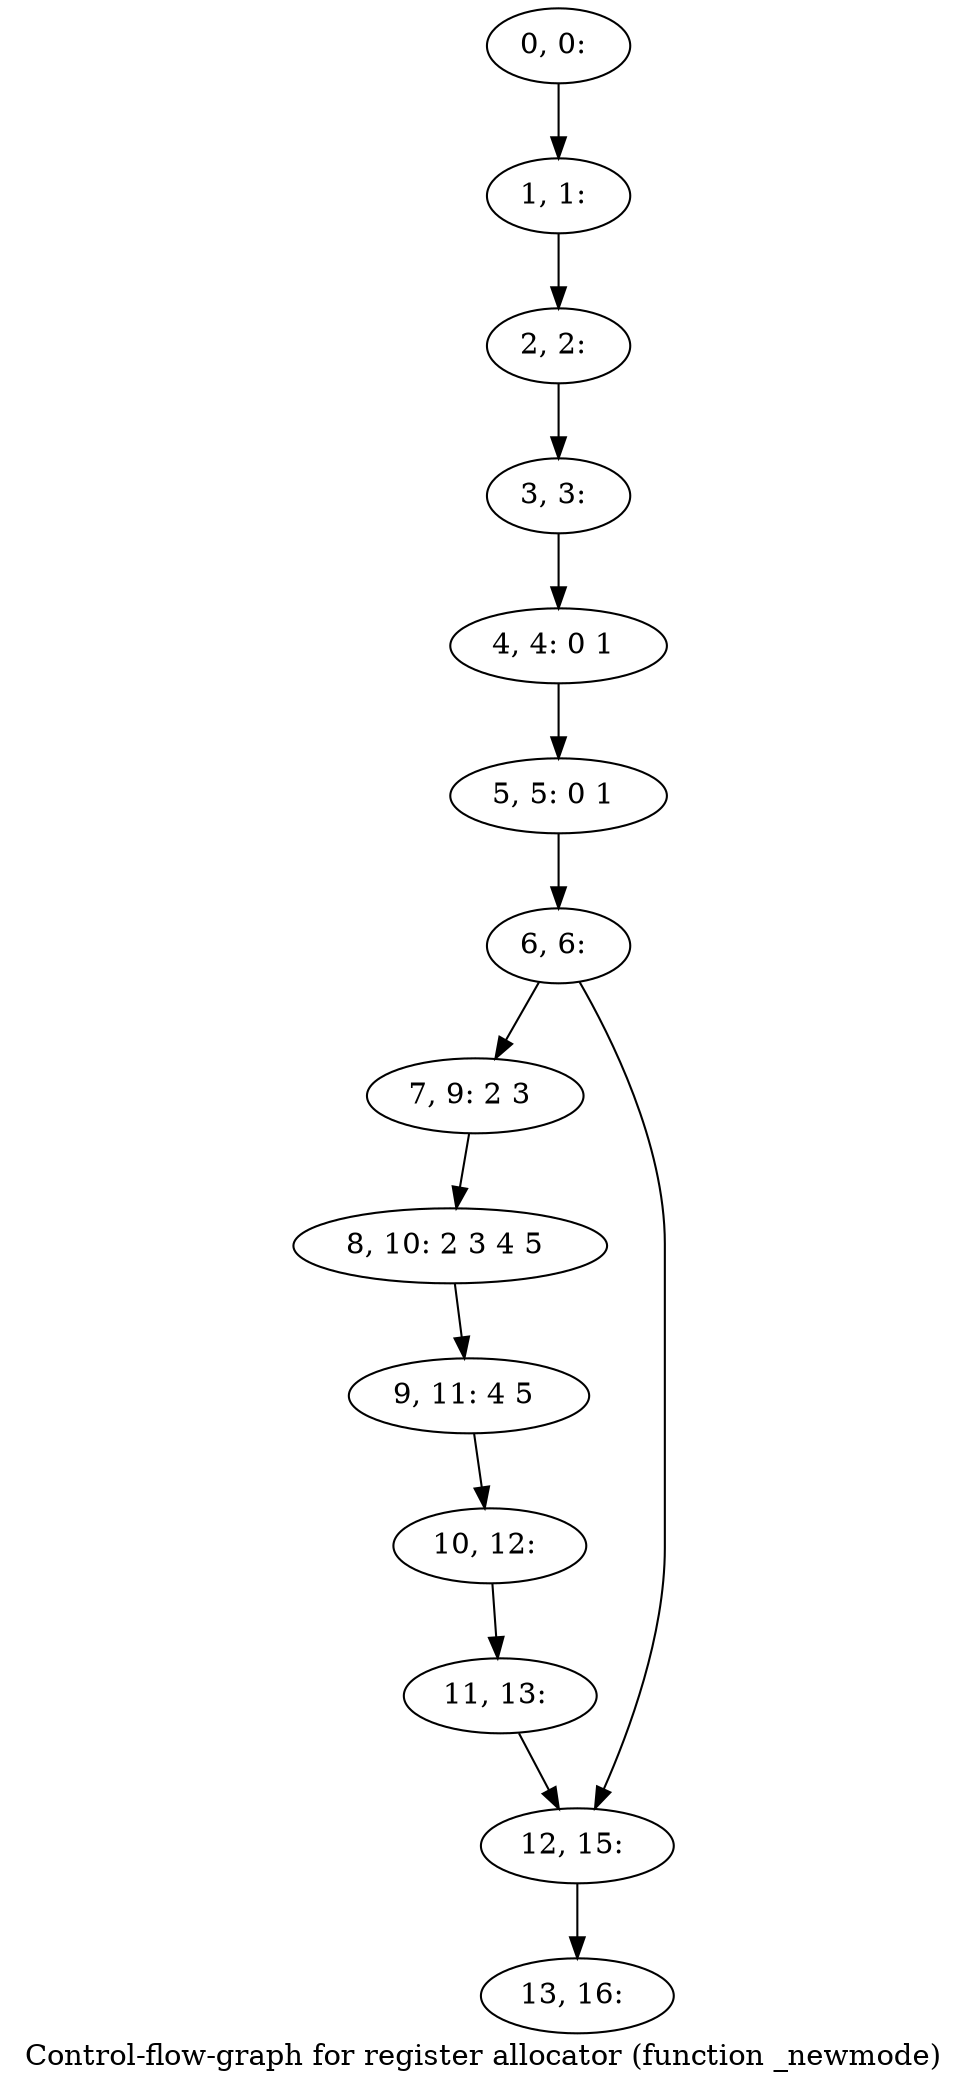 digraph G {
graph [label="Control-flow-graph for register allocator (function _newmode)"]
0[label="0, 0: "];
1[label="1, 1: "];
2[label="2, 2: "];
3[label="3, 3: "];
4[label="4, 4: 0 1 "];
5[label="5, 5: 0 1 "];
6[label="6, 6: "];
7[label="7, 9: 2 3 "];
8[label="8, 10: 2 3 4 5 "];
9[label="9, 11: 4 5 "];
10[label="10, 12: "];
11[label="11, 13: "];
12[label="12, 15: "];
13[label="13, 16: "];
0->1 ;
1->2 ;
2->3 ;
3->4 ;
4->5 ;
5->6 ;
6->7 ;
6->12 ;
7->8 ;
8->9 ;
9->10 ;
10->11 ;
11->12 ;
12->13 ;
}
